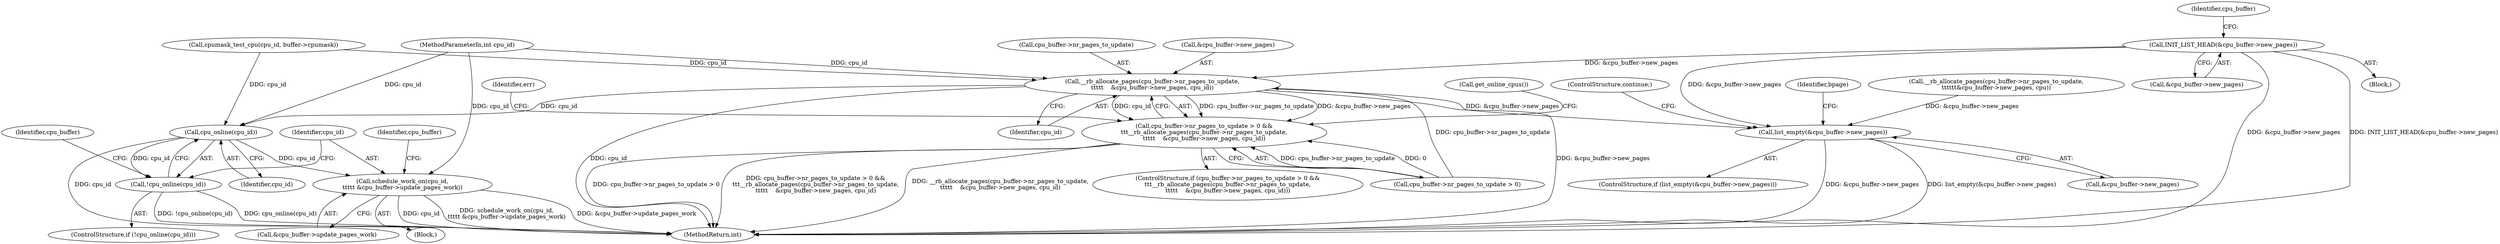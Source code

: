 digraph "0_linux_59643d1535eb220668692a5359de22545af579f6@pointer" {
"1000323" [label="(Call,INIT_LIST_HEAD(&cpu_buffer->new_pages))"];
"1000335" [label="(Call,__rb_allocate_pages(cpu_buffer->nr_pages_to_update,\n\t\t\t\t\t    &cpu_buffer->new_pages, cpu_id))"];
"1000329" [label="(Call,cpu_buffer->nr_pages_to_update > 0 &&\n\t\t\t__rb_allocate_pages(cpu_buffer->nr_pages_to_update,\n\t\t\t\t\t    &cpu_buffer->new_pages, cpu_id))"];
"1000353" [label="(Call,cpu_online(cpu_id))"];
"1000352" [label="(Call,!cpu_online(cpu_id))"];
"1000359" [label="(Call,schedule_work_on(cpu_id,\n\t\t\t\t\t &cpu_buffer->update_pages_work))"];
"1000429" [label="(Call,list_empty(&cpu_buffer->new_pages))"];
"1000439" [label="(Identifier,bpage)"];
"1000360" [label="(Identifier,cpu_id)"];
"1000339" [label="(Call,&cpu_buffer->new_pages)"];
"1000332" [label="(Identifier,cpu_buffer)"];
"1000119" [label="(MethodParameterIn,int cpu_id)"];
"1000212" [label="(Call,__rb_allocate_pages(cpu_buffer->nr_pages_to_update,\n\t\t\t\t\t\t&cpu_buffer->new_pages, cpu))"];
"1000335" [label="(Call,__rb_allocate_pages(cpu_buffer->nr_pages_to_update,\n\t\t\t\t\t    &cpu_buffer->new_pages, cpu_id))"];
"1000329" [label="(Call,cpu_buffer->nr_pages_to_update > 0 &&\n\t\t\t__rb_allocate_pages(cpu_buffer->nr_pages_to_update,\n\t\t\t\t\t    &cpu_buffer->new_pages, cpu_id))"];
"1000350" [label="(Call,get_online_cpus())"];
"1000353" [label="(Call,cpu_online(cpu_id))"];
"1000352" [label="(Call,!cpu_online(cpu_id))"];
"1000330" [label="(Call,cpu_buffer->nr_pages_to_update > 0)"];
"1000354" [label="(Identifier,cpu_id)"];
"1000356" [label="(Identifier,cpu_buffer)"];
"1000434" [label="(ControlStructure,continue;)"];
"1000346" [label="(Identifier,err)"];
"1000294" [label="(Call,cpumask_test_cpu(cpu_id, buffer->cpumask))"];
"1000428" [label="(ControlStructure,if (list_empty(&cpu_buffer->new_pages)))"];
"1000359" [label="(Call,schedule_work_on(cpu_id,\n\t\t\t\t\t &cpu_buffer->update_pages_work))"];
"1000343" [label="(Identifier,cpu_id)"];
"1000324" [label="(Call,&cpu_buffer->new_pages)"];
"1000328" [label="(ControlStructure,if (cpu_buffer->nr_pages_to_update > 0 &&\n\t\t\t__rb_allocate_pages(cpu_buffer->nr_pages_to_update,\n\t\t\t\t\t    &cpu_buffer->new_pages, cpu_id)))"];
"1000450" [label="(MethodReturn,int)"];
"1000358" [label="(Block,)"];
"1000351" [label="(ControlStructure,if (!cpu_online(cpu_id)))"];
"1000430" [label="(Call,&cpu_buffer->new_pages)"];
"1000323" [label="(Call,INIT_LIST_HEAD(&cpu_buffer->new_pages))"];
"1000291" [label="(Block,)"];
"1000429" [label="(Call,list_empty(&cpu_buffer->new_pages))"];
"1000361" [label="(Call,&cpu_buffer->update_pages_work)"];
"1000368" [label="(Identifier,cpu_buffer)"];
"1000336" [label="(Call,cpu_buffer->nr_pages_to_update)"];
"1000323" -> "1000291"  [label="AST: "];
"1000323" -> "1000324"  [label="CFG: "];
"1000324" -> "1000323"  [label="AST: "];
"1000332" -> "1000323"  [label="CFG: "];
"1000323" -> "1000450"  [label="DDG: &cpu_buffer->new_pages"];
"1000323" -> "1000450"  [label="DDG: INIT_LIST_HEAD(&cpu_buffer->new_pages)"];
"1000323" -> "1000335"  [label="DDG: &cpu_buffer->new_pages"];
"1000323" -> "1000429"  [label="DDG: &cpu_buffer->new_pages"];
"1000335" -> "1000329"  [label="AST: "];
"1000335" -> "1000343"  [label="CFG: "];
"1000336" -> "1000335"  [label="AST: "];
"1000339" -> "1000335"  [label="AST: "];
"1000343" -> "1000335"  [label="AST: "];
"1000329" -> "1000335"  [label="CFG: "];
"1000335" -> "1000450"  [label="DDG: &cpu_buffer->new_pages"];
"1000335" -> "1000450"  [label="DDG: cpu_id"];
"1000335" -> "1000329"  [label="DDG: cpu_buffer->nr_pages_to_update"];
"1000335" -> "1000329"  [label="DDG: &cpu_buffer->new_pages"];
"1000335" -> "1000329"  [label="DDG: cpu_id"];
"1000330" -> "1000335"  [label="DDG: cpu_buffer->nr_pages_to_update"];
"1000294" -> "1000335"  [label="DDG: cpu_id"];
"1000119" -> "1000335"  [label="DDG: cpu_id"];
"1000335" -> "1000353"  [label="DDG: cpu_id"];
"1000335" -> "1000429"  [label="DDG: &cpu_buffer->new_pages"];
"1000329" -> "1000328"  [label="AST: "];
"1000329" -> "1000330"  [label="CFG: "];
"1000330" -> "1000329"  [label="AST: "];
"1000346" -> "1000329"  [label="CFG: "];
"1000350" -> "1000329"  [label="CFG: "];
"1000329" -> "1000450"  [label="DDG: cpu_buffer->nr_pages_to_update > 0 &&\n\t\t\t__rb_allocate_pages(cpu_buffer->nr_pages_to_update,\n\t\t\t\t\t    &cpu_buffer->new_pages, cpu_id)"];
"1000329" -> "1000450"  [label="DDG: cpu_buffer->nr_pages_to_update > 0"];
"1000329" -> "1000450"  [label="DDG: __rb_allocate_pages(cpu_buffer->nr_pages_to_update,\n\t\t\t\t\t    &cpu_buffer->new_pages, cpu_id)"];
"1000330" -> "1000329"  [label="DDG: cpu_buffer->nr_pages_to_update"];
"1000330" -> "1000329"  [label="DDG: 0"];
"1000353" -> "1000352"  [label="AST: "];
"1000353" -> "1000354"  [label="CFG: "];
"1000354" -> "1000353"  [label="AST: "];
"1000352" -> "1000353"  [label="CFG: "];
"1000353" -> "1000450"  [label="DDG: cpu_id"];
"1000353" -> "1000352"  [label="DDG: cpu_id"];
"1000294" -> "1000353"  [label="DDG: cpu_id"];
"1000119" -> "1000353"  [label="DDG: cpu_id"];
"1000353" -> "1000359"  [label="DDG: cpu_id"];
"1000352" -> "1000351"  [label="AST: "];
"1000356" -> "1000352"  [label="CFG: "];
"1000360" -> "1000352"  [label="CFG: "];
"1000352" -> "1000450"  [label="DDG: cpu_online(cpu_id)"];
"1000352" -> "1000450"  [label="DDG: !cpu_online(cpu_id)"];
"1000359" -> "1000358"  [label="AST: "];
"1000359" -> "1000361"  [label="CFG: "];
"1000360" -> "1000359"  [label="AST: "];
"1000361" -> "1000359"  [label="AST: "];
"1000368" -> "1000359"  [label="CFG: "];
"1000359" -> "1000450"  [label="DDG: &cpu_buffer->update_pages_work"];
"1000359" -> "1000450"  [label="DDG: cpu_id"];
"1000359" -> "1000450"  [label="DDG: schedule_work_on(cpu_id,\n\t\t\t\t\t &cpu_buffer->update_pages_work)"];
"1000119" -> "1000359"  [label="DDG: cpu_id"];
"1000429" -> "1000428"  [label="AST: "];
"1000429" -> "1000430"  [label="CFG: "];
"1000430" -> "1000429"  [label="AST: "];
"1000434" -> "1000429"  [label="CFG: "];
"1000439" -> "1000429"  [label="CFG: "];
"1000429" -> "1000450"  [label="DDG: &cpu_buffer->new_pages"];
"1000429" -> "1000450"  [label="DDG: list_empty(&cpu_buffer->new_pages)"];
"1000212" -> "1000429"  [label="DDG: &cpu_buffer->new_pages"];
}
